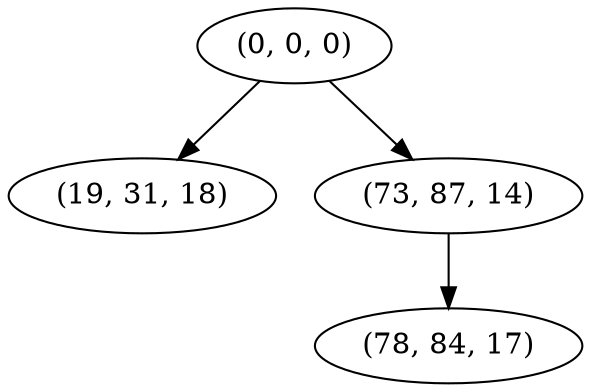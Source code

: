 digraph tree {
    "(0, 0, 0)";
    "(19, 31, 18)";
    "(73, 87, 14)";
    "(78, 84, 17)";
    "(0, 0, 0)" -> "(19, 31, 18)";
    "(0, 0, 0)" -> "(73, 87, 14)";
    "(73, 87, 14)" -> "(78, 84, 17)";
}
